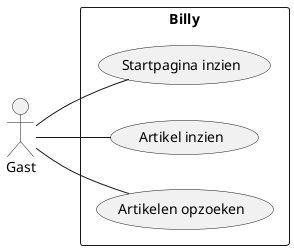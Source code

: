 @startuml use_case_diagram

left to right direction

actor Gast as g

rectangle Billy {
  usecase "Startpagina inzien" as UC1
  usecase "Artikel inzien" as UC2
  usecase "Artikelen opzoeken" as UC3
}

g -right- UC1
g -- UC2
g -- UC3

@enduml
